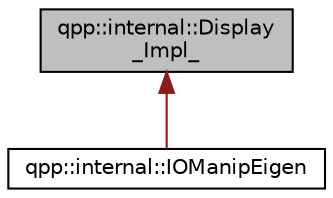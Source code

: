 digraph "qpp::internal::Display_Impl_"
{
  edge [fontname="Helvetica",fontsize="10",labelfontname="Helvetica",labelfontsize="10"];
  node [fontname="Helvetica",fontsize="10",shape=record];
  Node0 [label="qpp::internal::Display\l_Impl_",height=0.2,width=0.4,color="black", fillcolor="grey75", style="filled", fontcolor="black"];
  Node0 -> Node1 [dir="back",color="firebrick4",fontsize="10",style="solid",fontname="Helvetica"];
  Node1 [label="qpp::internal::IOManipEigen",height=0.2,width=0.4,color="black", fillcolor="white", style="filled",URL="$classqpp_1_1internal_1_1_i_o_manip_eigen.html"];
}

